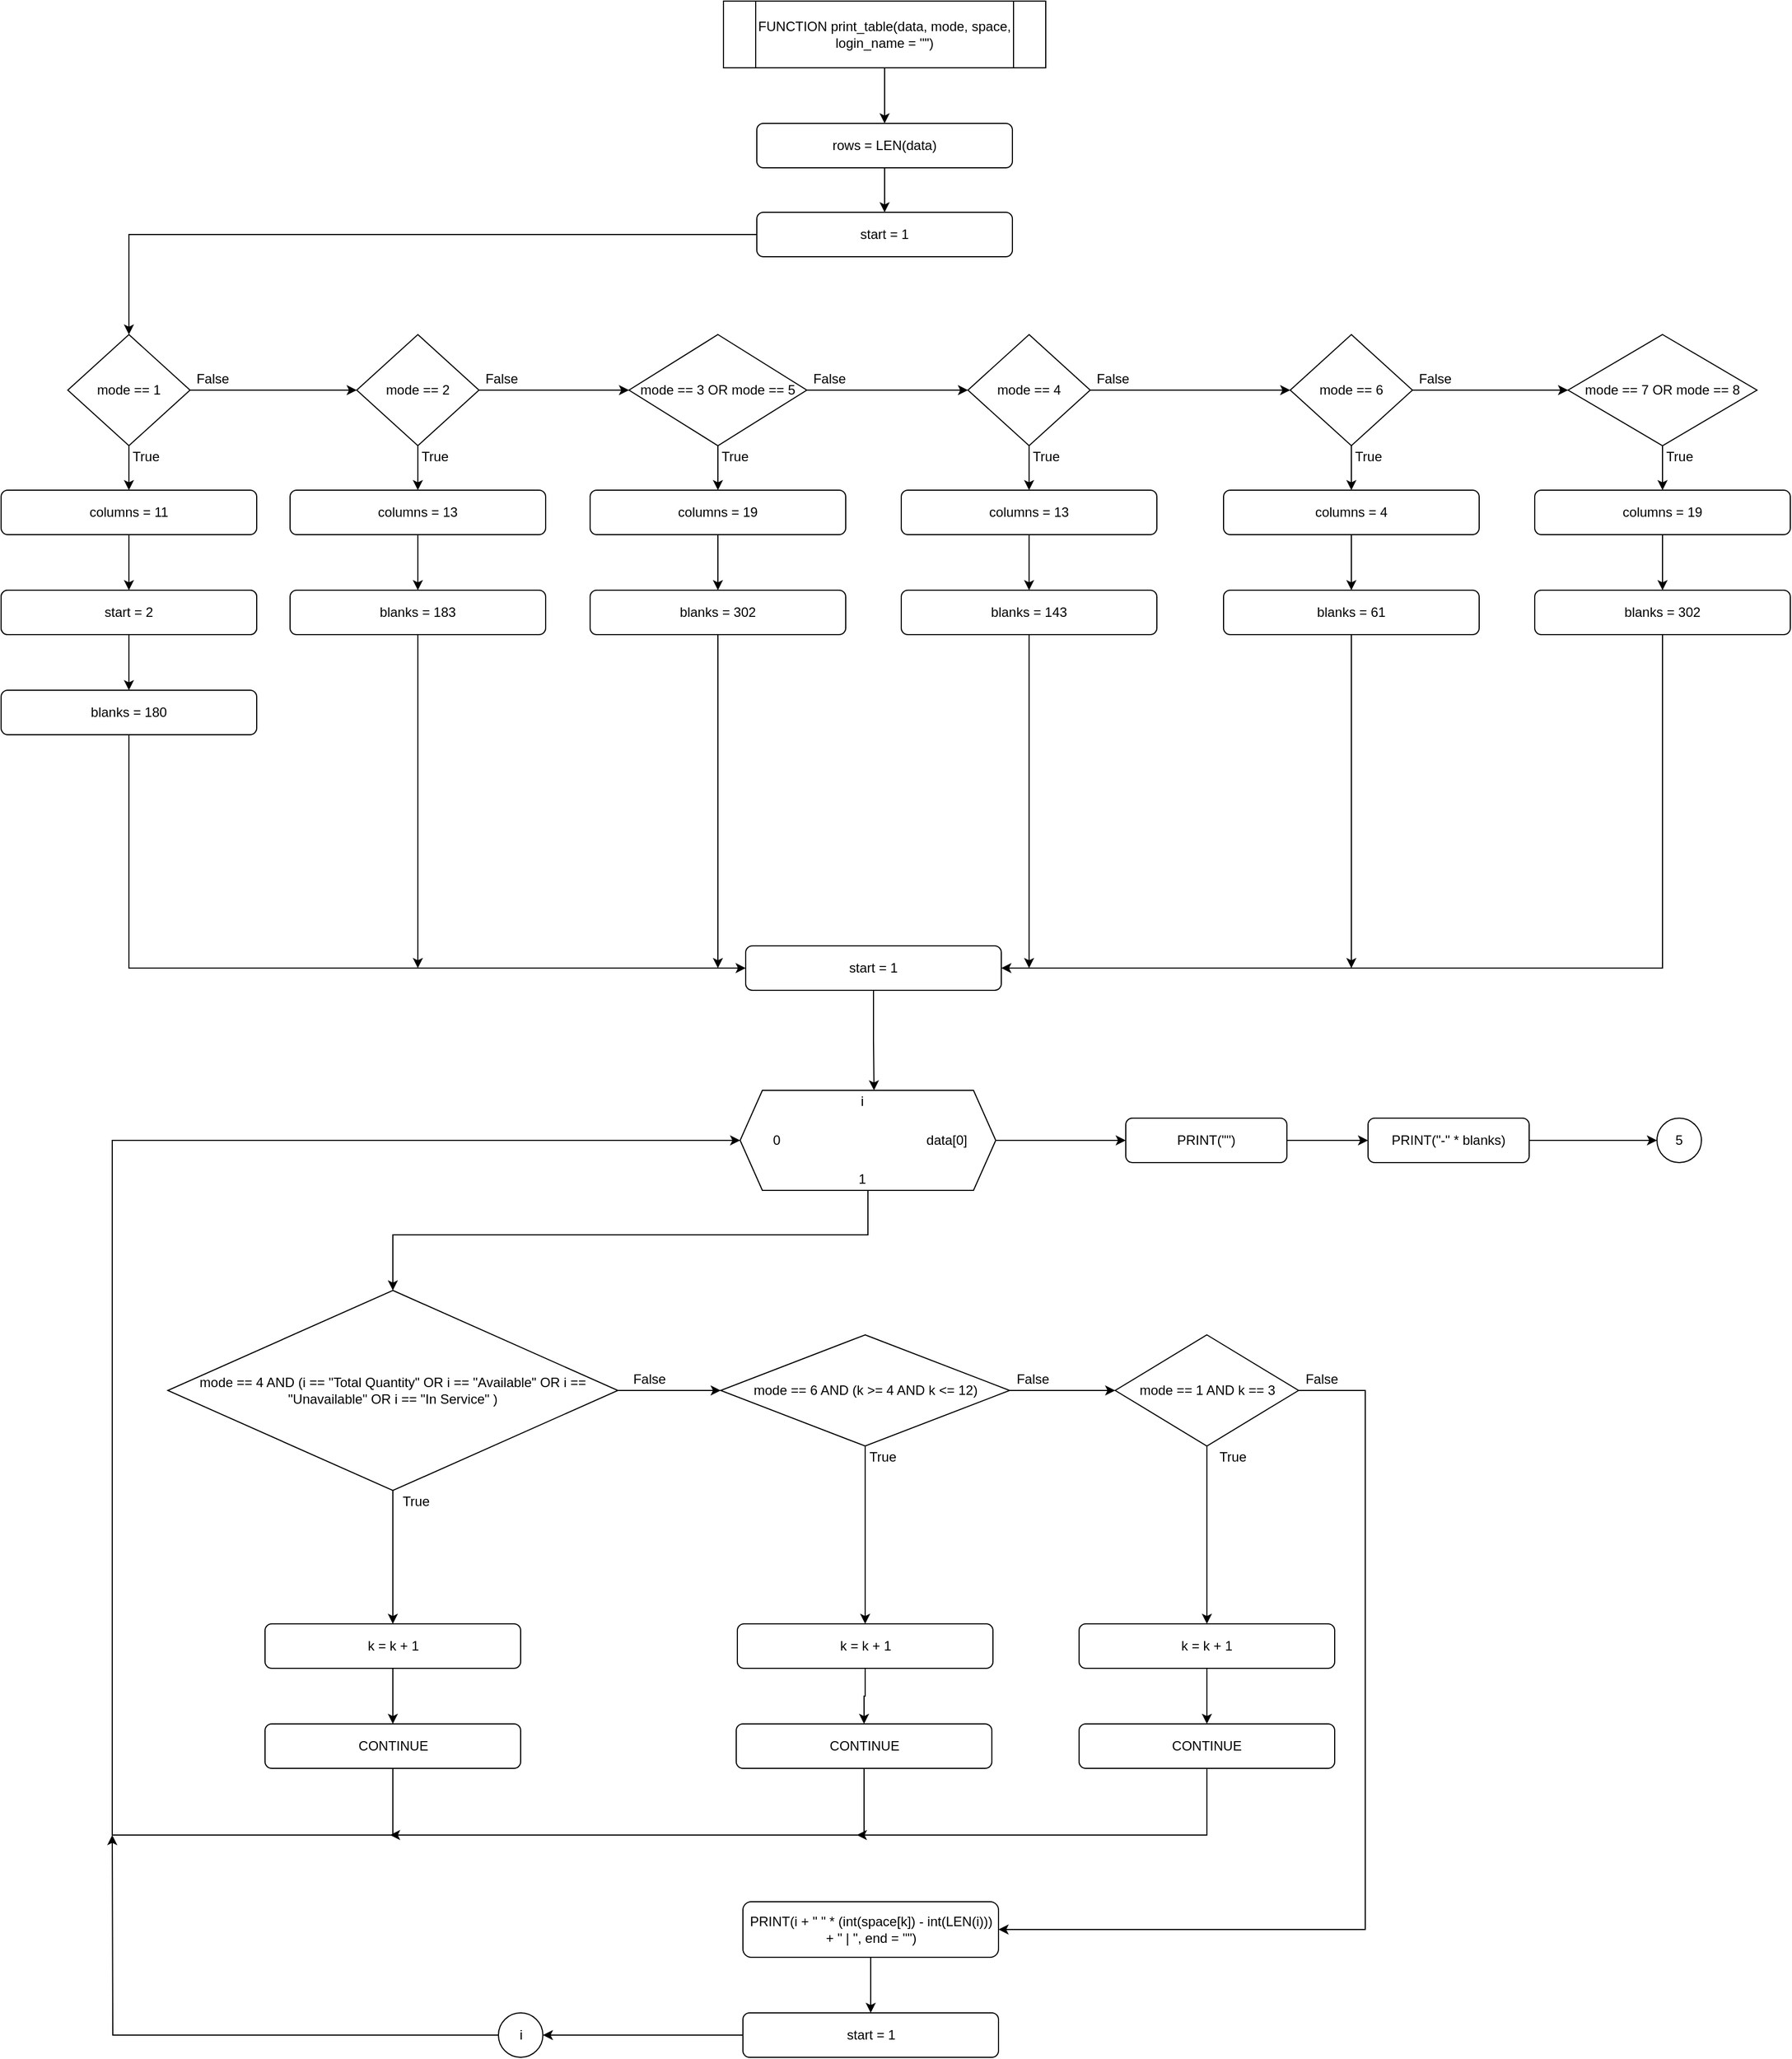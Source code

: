 <mxfile version="14.7.7" type="github" pages="2">
  <diagram id="pfcM3bttXem0MhIztuWE" name="Page-1">
    <mxGraphModel dx="2062" dy="762" grid="1" gridSize="10" guides="1" tooltips="1" connect="1" arrows="1" fold="1" page="1" pageScale="1" pageWidth="3300" pageHeight="4681" math="0" shadow="0">
      <root>
        <mxCell id="0" />
        <mxCell id="1" parent="0" />
        <mxCell id="5b7TOtmZeHApVHeLRPyt-3" value="" style="edgeStyle=orthogonalEdgeStyle;rounded=0;orthogonalLoop=1;jettySize=auto;html=1;" parent="1" source="5b7TOtmZeHApVHeLRPyt-1" target="5b7TOtmZeHApVHeLRPyt-2" edge="1">
          <mxGeometry relative="1" as="geometry" />
        </mxCell>
        <mxCell id="5b7TOtmZeHApVHeLRPyt-1" value="FUNCTION print_table(data, mode, space, login_name = &quot;&quot;)" style="shape=process;whiteSpace=wrap;html=1;backgroundOutline=1;" parent="1" vertex="1">
          <mxGeometry x="780" y="80" width="290" height="60" as="geometry" />
        </mxCell>
        <mxCell id="5b7TOtmZeHApVHeLRPyt-5" value="" style="edgeStyle=orthogonalEdgeStyle;rounded=0;orthogonalLoop=1;jettySize=auto;html=1;" parent="1" source="5b7TOtmZeHApVHeLRPyt-2" target="5b7TOtmZeHApVHeLRPyt-4" edge="1">
          <mxGeometry relative="1" as="geometry" />
        </mxCell>
        <mxCell id="5b7TOtmZeHApVHeLRPyt-2" value="rows = LEN(data)" style="rounded=1;whiteSpace=wrap;html=1;" parent="1" vertex="1">
          <mxGeometry x="810" y="190" width="230" height="40" as="geometry" />
        </mxCell>
        <mxCell id="5b7TOtmZeHApVHeLRPyt-7" style="edgeStyle=orthogonalEdgeStyle;rounded=0;orthogonalLoop=1;jettySize=auto;html=1;entryX=0.5;entryY=0;entryDx=0;entryDy=0;" parent="1" source="5b7TOtmZeHApVHeLRPyt-4" target="5b7TOtmZeHApVHeLRPyt-6" edge="1">
          <mxGeometry relative="1" as="geometry" />
        </mxCell>
        <mxCell id="5b7TOtmZeHApVHeLRPyt-4" value="start = 1" style="rounded=1;whiteSpace=wrap;html=1;" parent="1" vertex="1">
          <mxGeometry x="810" y="270" width="230" height="40" as="geometry" />
        </mxCell>
        <mxCell id="5b7TOtmZeHApVHeLRPyt-9" value="" style="edgeStyle=orthogonalEdgeStyle;rounded=0;orthogonalLoop=1;jettySize=auto;html=1;" parent="1" source="5b7TOtmZeHApVHeLRPyt-6" target="5b7TOtmZeHApVHeLRPyt-8" edge="1">
          <mxGeometry relative="1" as="geometry" />
        </mxCell>
        <mxCell id="5b7TOtmZeHApVHeLRPyt-37" style="edgeStyle=orthogonalEdgeStyle;rounded=0;orthogonalLoop=1;jettySize=auto;html=1;entryX=0;entryY=0.5;entryDx=0;entryDy=0;" parent="1" source="5b7TOtmZeHApVHeLRPyt-6" target="5b7TOtmZeHApVHeLRPyt-13" edge="1">
          <mxGeometry relative="1" as="geometry" />
        </mxCell>
        <mxCell id="5b7TOtmZeHApVHeLRPyt-6" value="mode == 1" style="rhombus;whiteSpace=wrap;html=1;" parent="1" vertex="1">
          <mxGeometry x="190" y="380" width="110" height="100" as="geometry" />
        </mxCell>
        <mxCell id="5b7TOtmZeHApVHeLRPyt-11" value="" style="edgeStyle=orthogonalEdgeStyle;rounded=0;orthogonalLoop=1;jettySize=auto;html=1;" parent="1" source="5b7TOtmZeHApVHeLRPyt-8" target="5b7TOtmZeHApVHeLRPyt-10" edge="1">
          <mxGeometry relative="1" as="geometry" />
        </mxCell>
        <mxCell id="5b7TOtmZeHApVHeLRPyt-8" value="columns = 11" style="rounded=1;whiteSpace=wrap;html=1;" parent="1" vertex="1">
          <mxGeometry x="130" y="520" width="230" height="40" as="geometry" />
        </mxCell>
        <mxCell id="5b7TOtmZeHApVHeLRPyt-10" value="PRINT(&quot;Please Select: &quot;)" style="rounded=1;whiteSpace=wrap;html=1;" parent="1" vertex="1">
          <mxGeometry x="130" y="610" width="230" height="40" as="geometry" />
        </mxCell>
        <mxCell id="5b7TOtmZeHApVHeLRPyt-12" value="" style="edgeStyle=orthogonalEdgeStyle;rounded=0;orthogonalLoop=1;jettySize=auto;html=1;" parent="1" source="5b7TOtmZeHApVHeLRPyt-13" target="5b7TOtmZeHApVHeLRPyt-15" edge="1">
          <mxGeometry relative="1" as="geometry" />
        </mxCell>
        <mxCell id="5b7TOtmZeHApVHeLRPyt-38" style="edgeStyle=orthogonalEdgeStyle;rounded=0;orthogonalLoop=1;jettySize=auto;html=1;" parent="1" source="5b7TOtmZeHApVHeLRPyt-13" target="5b7TOtmZeHApVHeLRPyt-18" edge="1">
          <mxGeometry relative="1" as="geometry" />
        </mxCell>
        <mxCell id="5b7TOtmZeHApVHeLRPyt-13" value="mode == 2" style="rhombus;whiteSpace=wrap;html=1;" parent="1" vertex="1">
          <mxGeometry x="450" y="380" width="110" height="100" as="geometry" />
        </mxCell>
        <mxCell id="5b7TOtmZeHApVHeLRPyt-14" value="" style="edgeStyle=orthogonalEdgeStyle;rounded=0;orthogonalLoop=1;jettySize=auto;html=1;" parent="1" source="5b7TOtmZeHApVHeLRPyt-15" target="5b7TOtmZeHApVHeLRPyt-16" edge="1">
          <mxGeometry relative="1" as="geometry" />
        </mxCell>
        <mxCell id="5b7TOtmZeHApVHeLRPyt-15" value="columns = 13" style="rounded=1;whiteSpace=wrap;html=1;" parent="1" vertex="1">
          <mxGeometry x="390" y="520" width="230" height="40" as="geometry" />
        </mxCell>
        <mxCell id="5b7TOtmZeHApVHeLRPyt-62" style="edgeStyle=orthogonalEdgeStyle;rounded=0;orthogonalLoop=1;jettySize=auto;html=1;" parent="1" source="5b7TOtmZeHApVHeLRPyt-16" edge="1">
          <mxGeometry relative="1" as="geometry">
            <mxPoint x="505" y="950" as="targetPoint" />
          </mxGeometry>
        </mxCell>
        <mxCell id="5b7TOtmZeHApVHeLRPyt-16" value="blanks = 183" style="rounded=1;whiteSpace=wrap;html=1;" parent="1" vertex="1">
          <mxGeometry x="390" y="610" width="230" height="40" as="geometry" />
        </mxCell>
        <mxCell id="5b7TOtmZeHApVHeLRPyt-17" value="" style="edgeStyle=orthogonalEdgeStyle;rounded=0;orthogonalLoop=1;jettySize=auto;html=1;" parent="1" source="5b7TOtmZeHApVHeLRPyt-18" target="5b7TOtmZeHApVHeLRPyt-20" edge="1">
          <mxGeometry relative="1" as="geometry" />
        </mxCell>
        <mxCell id="5b7TOtmZeHApVHeLRPyt-39" style="edgeStyle=orthogonalEdgeStyle;rounded=0;orthogonalLoop=1;jettySize=auto;html=1;entryX=0;entryY=0.5;entryDx=0;entryDy=0;" parent="1" source="5b7TOtmZeHApVHeLRPyt-18" target="5b7TOtmZeHApVHeLRPyt-23" edge="1">
          <mxGeometry relative="1" as="geometry" />
        </mxCell>
        <mxCell id="5b7TOtmZeHApVHeLRPyt-18" value="mode == 3 OR mode == 5" style="rhombus;whiteSpace=wrap;html=1;" parent="1" vertex="1">
          <mxGeometry x="695" y="380" width="160" height="100" as="geometry" />
        </mxCell>
        <mxCell id="5b7TOtmZeHApVHeLRPyt-19" value="" style="edgeStyle=orthogonalEdgeStyle;rounded=0;orthogonalLoop=1;jettySize=auto;html=1;" parent="1" source="5b7TOtmZeHApVHeLRPyt-20" target="5b7TOtmZeHApVHeLRPyt-21" edge="1">
          <mxGeometry relative="1" as="geometry" />
        </mxCell>
        <mxCell id="5b7TOtmZeHApVHeLRPyt-20" value="columns = 19" style="rounded=1;whiteSpace=wrap;html=1;" parent="1" vertex="1">
          <mxGeometry x="660" y="520" width="230" height="40" as="geometry" />
        </mxCell>
        <mxCell id="5b7TOtmZeHApVHeLRPyt-63" style="edgeStyle=orthogonalEdgeStyle;rounded=0;orthogonalLoop=1;jettySize=auto;html=1;" parent="1" source="5b7TOtmZeHApVHeLRPyt-21" edge="1">
          <mxGeometry relative="1" as="geometry">
            <mxPoint x="775" y="950" as="targetPoint" />
          </mxGeometry>
        </mxCell>
        <mxCell id="5b7TOtmZeHApVHeLRPyt-21" value="blanks = 302" style="rounded=1;whiteSpace=wrap;html=1;" parent="1" vertex="1">
          <mxGeometry x="660" y="610" width="230" height="40" as="geometry" />
        </mxCell>
        <mxCell id="5b7TOtmZeHApVHeLRPyt-22" value="" style="edgeStyle=orthogonalEdgeStyle;rounded=0;orthogonalLoop=1;jettySize=auto;html=1;" parent="1" source="5b7TOtmZeHApVHeLRPyt-23" target="5b7TOtmZeHApVHeLRPyt-25" edge="1">
          <mxGeometry relative="1" as="geometry" />
        </mxCell>
        <mxCell id="5b7TOtmZeHApVHeLRPyt-40" style="edgeStyle=orthogonalEdgeStyle;rounded=0;orthogonalLoop=1;jettySize=auto;html=1;" parent="1" source="5b7TOtmZeHApVHeLRPyt-23" target="5b7TOtmZeHApVHeLRPyt-28" edge="1">
          <mxGeometry relative="1" as="geometry" />
        </mxCell>
        <mxCell id="5b7TOtmZeHApVHeLRPyt-23" value="mode == 4" style="rhombus;whiteSpace=wrap;html=1;" parent="1" vertex="1">
          <mxGeometry x="1000" y="380" width="110" height="100" as="geometry" />
        </mxCell>
        <mxCell id="5b7TOtmZeHApVHeLRPyt-24" value="" style="edgeStyle=orthogonalEdgeStyle;rounded=0;orthogonalLoop=1;jettySize=auto;html=1;" parent="1" source="5b7TOtmZeHApVHeLRPyt-25" target="5b7TOtmZeHApVHeLRPyt-26" edge="1">
          <mxGeometry relative="1" as="geometry" />
        </mxCell>
        <mxCell id="5b7TOtmZeHApVHeLRPyt-25" value="columns = 13" style="rounded=1;whiteSpace=wrap;html=1;" parent="1" vertex="1">
          <mxGeometry x="940" y="520" width="230" height="40" as="geometry" />
        </mxCell>
        <mxCell id="5b7TOtmZeHApVHeLRPyt-66" style="edgeStyle=orthogonalEdgeStyle;rounded=0;orthogonalLoop=1;jettySize=auto;html=1;" parent="1" source="5b7TOtmZeHApVHeLRPyt-26" edge="1">
          <mxGeometry relative="1" as="geometry">
            <mxPoint x="1055" y="950" as="targetPoint" />
          </mxGeometry>
        </mxCell>
        <mxCell id="5b7TOtmZeHApVHeLRPyt-26" value="blanks = 143" style="rounded=1;whiteSpace=wrap;html=1;" parent="1" vertex="1">
          <mxGeometry x="940" y="610" width="230" height="40" as="geometry" />
        </mxCell>
        <mxCell id="5b7TOtmZeHApVHeLRPyt-27" value="" style="edgeStyle=orthogonalEdgeStyle;rounded=0;orthogonalLoop=1;jettySize=auto;html=1;" parent="1" source="5b7TOtmZeHApVHeLRPyt-28" target="5b7TOtmZeHApVHeLRPyt-30" edge="1">
          <mxGeometry relative="1" as="geometry" />
        </mxCell>
        <mxCell id="5b7TOtmZeHApVHeLRPyt-42" style="edgeStyle=orthogonalEdgeStyle;rounded=0;orthogonalLoop=1;jettySize=auto;html=1;entryX=0;entryY=0.5;entryDx=0;entryDy=0;" parent="1" source="5b7TOtmZeHApVHeLRPyt-28" target="5b7TOtmZeHApVHeLRPyt-33" edge="1">
          <mxGeometry relative="1" as="geometry" />
        </mxCell>
        <mxCell id="5b7TOtmZeHApVHeLRPyt-28" value="mode == 6" style="rhombus;whiteSpace=wrap;html=1;" parent="1" vertex="1">
          <mxGeometry x="1290" y="380" width="110" height="100" as="geometry" />
        </mxCell>
        <mxCell id="5b7TOtmZeHApVHeLRPyt-29" value="" style="edgeStyle=orthogonalEdgeStyle;rounded=0;orthogonalLoop=1;jettySize=auto;html=1;" parent="1" source="5b7TOtmZeHApVHeLRPyt-30" target="5b7TOtmZeHApVHeLRPyt-31" edge="1">
          <mxGeometry relative="1" as="geometry" />
        </mxCell>
        <mxCell id="5b7TOtmZeHApVHeLRPyt-30" value="columns = 4" style="rounded=1;whiteSpace=wrap;html=1;" parent="1" vertex="1">
          <mxGeometry x="1230" y="520" width="230" height="40" as="geometry" />
        </mxCell>
        <mxCell id="5b7TOtmZeHApVHeLRPyt-65" style="edgeStyle=orthogonalEdgeStyle;rounded=0;orthogonalLoop=1;jettySize=auto;html=1;" parent="1" source="5b7TOtmZeHApVHeLRPyt-31" edge="1">
          <mxGeometry relative="1" as="geometry">
            <mxPoint x="1345" y="950" as="targetPoint" />
          </mxGeometry>
        </mxCell>
        <mxCell id="5b7TOtmZeHApVHeLRPyt-31" value="blanks = 61" style="rounded=1;whiteSpace=wrap;html=1;" parent="1" vertex="1">
          <mxGeometry x="1230" y="610" width="230" height="40" as="geometry" />
        </mxCell>
        <mxCell id="5b7TOtmZeHApVHeLRPyt-32" value="" style="edgeStyle=orthogonalEdgeStyle;rounded=0;orthogonalLoop=1;jettySize=auto;html=1;" parent="1" source="5b7TOtmZeHApVHeLRPyt-33" target="5b7TOtmZeHApVHeLRPyt-35" edge="1">
          <mxGeometry relative="1" as="geometry" />
        </mxCell>
        <mxCell id="5b7TOtmZeHApVHeLRPyt-33" value="mode == 7 OR mode == 8" style="rhombus;whiteSpace=wrap;html=1;" parent="1" vertex="1">
          <mxGeometry x="1540" y="380" width="170" height="100" as="geometry" />
        </mxCell>
        <mxCell id="5b7TOtmZeHApVHeLRPyt-34" value="" style="edgeStyle=orthogonalEdgeStyle;rounded=0;orthogonalLoop=1;jettySize=auto;html=1;" parent="1" source="5b7TOtmZeHApVHeLRPyt-35" target="5b7TOtmZeHApVHeLRPyt-36" edge="1">
          <mxGeometry relative="1" as="geometry" />
        </mxCell>
        <mxCell id="5b7TOtmZeHApVHeLRPyt-35" value="columns = 19" style="rounded=1;whiteSpace=wrap;html=1;" parent="1" vertex="1">
          <mxGeometry x="1510" y="520" width="230" height="40" as="geometry" />
        </mxCell>
        <mxCell id="5b7TOtmZeHApVHeLRPyt-64" style="edgeStyle=orthogonalEdgeStyle;rounded=0;orthogonalLoop=1;jettySize=auto;html=1;entryX=1;entryY=0.5;entryDx=0;entryDy=0;" parent="1" source="5b7TOtmZeHApVHeLRPyt-36" target="5b7TOtmZeHApVHeLRPyt-59" edge="1">
          <mxGeometry relative="1" as="geometry">
            <Array as="points">
              <mxPoint x="1625" y="950" />
            </Array>
          </mxGeometry>
        </mxCell>
        <mxCell id="5b7TOtmZeHApVHeLRPyt-36" value="blanks = 302" style="rounded=1;whiteSpace=wrap;html=1;" parent="1" vertex="1">
          <mxGeometry x="1510" y="610" width="230" height="40" as="geometry" />
        </mxCell>
        <mxCell id="5b7TOtmZeHApVHeLRPyt-45" value="" style="edgeStyle=orthogonalEdgeStyle;rounded=0;orthogonalLoop=1;jettySize=auto;html=1;" parent="1" source="5b7TOtmZeHApVHeLRPyt-43" target="5b7TOtmZeHApVHeLRPyt-44" edge="1">
          <mxGeometry relative="1" as="geometry" />
        </mxCell>
        <mxCell id="5b7TOtmZeHApVHeLRPyt-43" value="start = 2" style="rounded=1;whiteSpace=wrap;html=1;" parent="1" vertex="1">
          <mxGeometry x="130" y="610" width="230" height="40" as="geometry" />
        </mxCell>
        <mxCell id="5b7TOtmZeHApVHeLRPyt-61" style="edgeStyle=orthogonalEdgeStyle;rounded=0;orthogonalLoop=1;jettySize=auto;html=1;entryX=0;entryY=0.5;entryDx=0;entryDy=0;" parent="1" source="5b7TOtmZeHApVHeLRPyt-44" target="5b7TOtmZeHApVHeLRPyt-59" edge="1">
          <mxGeometry relative="1" as="geometry">
            <Array as="points">
              <mxPoint x="245" y="950" />
            </Array>
          </mxGeometry>
        </mxCell>
        <mxCell id="5b7TOtmZeHApVHeLRPyt-44" value="blanks = 180" style="rounded=1;whiteSpace=wrap;html=1;" parent="1" vertex="1">
          <mxGeometry x="130" y="700" width="230" height="40" as="geometry" />
        </mxCell>
        <mxCell id="5b7TOtmZeHApVHeLRPyt-47" value="True" style="text;html=1;align=center;verticalAlign=middle;resizable=0;points=[];autosize=1;strokeColor=none;" parent="1" vertex="1">
          <mxGeometry x="240" y="480" width="40" height="20" as="geometry" />
        </mxCell>
        <mxCell id="5b7TOtmZeHApVHeLRPyt-48" value="True" style="text;html=1;align=center;verticalAlign=middle;resizable=0;points=[];autosize=1;strokeColor=none;" parent="1" vertex="1">
          <mxGeometry x="500" y="480" width="40" height="20" as="geometry" />
        </mxCell>
        <mxCell id="5b7TOtmZeHApVHeLRPyt-49" value="True" style="text;html=1;align=center;verticalAlign=middle;resizable=0;points=[];autosize=1;strokeColor=none;" parent="1" vertex="1">
          <mxGeometry x="770" y="480" width="40" height="20" as="geometry" />
        </mxCell>
        <mxCell id="5b7TOtmZeHApVHeLRPyt-50" value="True" style="text;html=1;align=center;verticalAlign=middle;resizable=0;points=[];autosize=1;strokeColor=none;" parent="1" vertex="1">
          <mxGeometry x="1050" y="480" width="40" height="20" as="geometry" />
        </mxCell>
        <mxCell id="5b7TOtmZeHApVHeLRPyt-51" value="True" style="text;html=1;align=center;verticalAlign=middle;resizable=0;points=[];autosize=1;strokeColor=none;" parent="1" vertex="1">
          <mxGeometry x="1620" y="480" width="40" height="20" as="geometry" />
        </mxCell>
        <mxCell id="5b7TOtmZeHApVHeLRPyt-52" value="True" style="text;html=1;align=center;verticalAlign=middle;resizable=0;points=[];autosize=1;strokeColor=none;" parent="1" vertex="1">
          <mxGeometry x="1340" y="480" width="40" height="20" as="geometry" />
        </mxCell>
        <mxCell id="5b7TOtmZeHApVHeLRPyt-53" value="False" style="text;html=1;align=center;verticalAlign=middle;resizable=0;points=[];autosize=1;strokeColor=none;" parent="1" vertex="1">
          <mxGeometry x="300" y="410" width="40" height="20" as="geometry" />
        </mxCell>
        <mxCell id="5b7TOtmZeHApVHeLRPyt-54" value="False" style="text;html=1;align=center;verticalAlign=middle;resizable=0;points=[];autosize=1;strokeColor=none;" parent="1" vertex="1">
          <mxGeometry x="560" y="410" width="40" height="20" as="geometry" />
        </mxCell>
        <mxCell id="5b7TOtmZeHApVHeLRPyt-55" value="False" style="text;html=1;align=center;verticalAlign=middle;resizable=0;points=[];autosize=1;strokeColor=none;" parent="1" vertex="1">
          <mxGeometry x="855" y="410" width="40" height="20" as="geometry" />
        </mxCell>
        <mxCell id="5b7TOtmZeHApVHeLRPyt-56" value="False" style="text;html=1;align=center;verticalAlign=middle;resizable=0;points=[];autosize=1;strokeColor=none;" parent="1" vertex="1">
          <mxGeometry x="1110" y="410" width="40" height="20" as="geometry" />
        </mxCell>
        <mxCell id="5b7TOtmZeHApVHeLRPyt-57" value="False" style="text;html=1;align=center;verticalAlign=middle;resizable=0;points=[];autosize=1;strokeColor=none;" parent="1" vertex="1">
          <mxGeometry x="1400" y="410" width="40" height="20" as="geometry" />
        </mxCell>
        <mxCell id="5b7TOtmZeHApVHeLRPyt-74" style="edgeStyle=orthogonalEdgeStyle;rounded=0;orthogonalLoop=1;jettySize=auto;html=1;entryX=0.75;entryY=0;entryDx=0;entryDy=0;" parent="1" source="5b7TOtmZeHApVHeLRPyt-59" target="5b7TOtmZeHApVHeLRPyt-70" edge="1">
          <mxGeometry relative="1" as="geometry" />
        </mxCell>
        <mxCell id="5b7TOtmZeHApVHeLRPyt-59" value="start = 1" style="rounded=1;whiteSpace=wrap;html=1;" parent="1" vertex="1">
          <mxGeometry x="800" y="930" width="230" height="40" as="geometry" />
        </mxCell>
        <mxCell id="5b7TOtmZeHApVHeLRPyt-68" value="" style="group" parent="1" vertex="1" connectable="0">
          <mxGeometry x="795" y="1060" width="230" height="90" as="geometry" />
        </mxCell>
        <mxCell id="5b7TOtmZeHApVHeLRPyt-69" value="" style="shape=hexagon;perimeter=hexagonPerimeter2;whiteSpace=wrap;html=1;fixedSize=1;" parent="5b7TOtmZeHApVHeLRPyt-68" vertex="1">
          <mxGeometry width="230.0" height="90" as="geometry" />
        </mxCell>
        <mxCell id="5b7TOtmZeHApVHeLRPyt-70" value="i" style="text;html=1;strokeColor=none;fillColor=none;align=center;verticalAlign=middle;whiteSpace=wrap;rounded=0;" parent="5b7TOtmZeHApVHeLRPyt-68" vertex="1">
          <mxGeometry x="87.619" width="43.81" height="20" as="geometry" />
        </mxCell>
        <mxCell id="5b7TOtmZeHApVHeLRPyt-71" value="0" style="text;html=1;strokeColor=none;fillColor=none;align=center;verticalAlign=middle;whiteSpace=wrap;rounded=0;" parent="5b7TOtmZeHApVHeLRPyt-68" vertex="1">
          <mxGeometry x="10.952" y="35" width="43.81" height="20" as="geometry" />
        </mxCell>
        <mxCell id="5b7TOtmZeHApVHeLRPyt-72" value="1" style="text;html=1;strokeColor=none;fillColor=none;align=center;verticalAlign=middle;whiteSpace=wrap;rounded=0;" parent="5b7TOtmZeHApVHeLRPyt-68" vertex="1">
          <mxGeometry x="87.619" y="70" width="43.81" height="20" as="geometry" />
        </mxCell>
        <mxCell id="5b7TOtmZeHApVHeLRPyt-73" value="data[0]" style="text;html=1;strokeColor=none;fillColor=none;align=center;verticalAlign=middle;whiteSpace=wrap;rounded=0;" parent="5b7TOtmZeHApVHeLRPyt-68" vertex="1">
          <mxGeometry x="164.286" y="35" width="43.81" height="20" as="geometry" />
        </mxCell>
        <mxCell id="5b7TOtmZeHApVHeLRPyt-75" value="" style="edgeStyle=orthogonalEdgeStyle;rounded=0;orthogonalLoop=1;jettySize=auto;html=1;" parent="1" source="5b7TOtmZeHApVHeLRPyt-77" target="5b7TOtmZeHApVHeLRPyt-79" edge="1">
          <mxGeometry relative="1" as="geometry" />
        </mxCell>
        <mxCell id="5b7TOtmZeHApVHeLRPyt-76" style="edgeStyle=orthogonalEdgeStyle;rounded=0;orthogonalLoop=1;jettySize=auto;html=1;" parent="1" source="5b7TOtmZeHApVHeLRPyt-77" target="5b7TOtmZeHApVHeLRPyt-83" edge="1">
          <mxGeometry relative="1" as="geometry" />
        </mxCell>
        <mxCell id="5b7TOtmZeHApVHeLRPyt-77" value="mode == 4 AND (i == &quot;Total Quantity&quot; OR i == &quot;Available&quot; OR i == &quot;Unavailable&quot; OR i == &quot;In Service&quot; )" style="rhombus;whiteSpace=wrap;html=1;" parent="1" vertex="1">
          <mxGeometry x="280" y="1240" width="405" height="180" as="geometry" />
        </mxCell>
        <mxCell id="5b7TOtmZeHApVHeLRPyt-78" value="" style="edgeStyle=orthogonalEdgeStyle;rounded=0;orthogonalLoop=1;jettySize=auto;html=1;" parent="1" source="5b7TOtmZeHApVHeLRPyt-79" target="5b7TOtmZeHApVHeLRPyt-80" edge="1">
          <mxGeometry relative="1" as="geometry" />
        </mxCell>
        <mxCell id="5b7TOtmZeHApVHeLRPyt-79" value="k = k + 1" style="rounded=1;whiteSpace=wrap;html=1;" parent="1" vertex="1">
          <mxGeometry x="367.5" y="1540" width="230" height="40" as="geometry" />
        </mxCell>
        <mxCell id="5b7TOtmZeHApVHeLRPyt-109" style="edgeStyle=orthogonalEdgeStyle;rounded=0;orthogonalLoop=1;jettySize=auto;html=1;entryX=0;entryY=0.5;entryDx=0;entryDy=0;" parent="1" source="5b7TOtmZeHApVHeLRPyt-80" target="5b7TOtmZeHApVHeLRPyt-69" edge="1">
          <mxGeometry relative="1" as="geometry">
            <Array as="points">
              <mxPoint x="482" y="1730" />
              <mxPoint x="230" y="1730" />
              <mxPoint x="230" y="1105" />
            </Array>
          </mxGeometry>
        </mxCell>
        <mxCell id="5b7TOtmZeHApVHeLRPyt-80" value="CONTINUE" style="rounded=1;whiteSpace=wrap;html=1;" parent="1" vertex="1">
          <mxGeometry x="367.5" y="1630" width="230" height="40" as="geometry" />
        </mxCell>
        <mxCell id="5b7TOtmZeHApVHeLRPyt-81" value="" style="edgeStyle=orthogonalEdgeStyle;rounded=0;orthogonalLoop=1;jettySize=auto;html=1;" parent="1" source="5b7TOtmZeHApVHeLRPyt-83" target="5b7TOtmZeHApVHeLRPyt-85" edge="1">
          <mxGeometry relative="1" as="geometry" />
        </mxCell>
        <mxCell id="5b7TOtmZeHApVHeLRPyt-82" style="edgeStyle=orthogonalEdgeStyle;rounded=0;orthogonalLoop=1;jettySize=auto;html=1;entryX=0;entryY=0.5;entryDx=0;entryDy=0;" parent="1" source="5b7TOtmZeHApVHeLRPyt-83" target="5b7TOtmZeHApVHeLRPyt-88" edge="1">
          <mxGeometry relative="1" as="geometry" />
        </mxCell>
        <mxCell id="5b7TOtmZeHApVHeLRPyt-83" value="mode == 6 AND (k &amp;gt;= 4 AND k &amp;lt;= 12)" style="rhombus;whiteSpace=wrap;html=1;" parent="1" vertex="1">
          <mxGeometry x="777.5" y="1280" width="260" height="100" as="geometry" />
        </mxCell>
        <mxCell id="5b7TOtmZeHApVHeLRPyt-84" value="" style="edgeStyle=orthogonalEdgeStyle;rounded=0;orthogonalLoop=1;jettySize=auto;html=1;" parent="1" source="5b7TOtmZeHApVHeLRPyt-85" target="5b7TOtmZeHApVHeLRPyt-86" edge="1">
          <mxGeometry relative="1" as="geometry" />
        </mxCell>
        <mxCell id="5b7TOtmZeHApVHeLRPyt-85" value="k = k + 1" style="rounded=1;whiteSpace=wrap;html=1;" parent="1" vertex="1">
          <mxGeometry x="792.5" y="1540" width="230" height="40" as="geometry" />
        </mxCell>
        <mxCell id="5b7TOtmZeHApVHeLRPyt-110" style="edgeStyle=orthogonalEdgeStyle;rounded=0;orthogonalLoop=1;jettySize=auto;html=1;" parent="1" source="5b7TOtmZeHApVHeLRPyt-86" edge="1">
          <mxGeometry relative="1" as="geometry">
            <mxPoint x="480" y="1730" as="targetPoint" />
            <Array as="points">
              <mxPoint x="906" y="1730" />
            </Array>
          </mxGeometry>
        </mxCell>
        <mxCell id="5b7TOtmZeHApVHeLRPyt-86" value="CONTINUE" style="rounded=1;whiteSpace=wrap;html=1;" parent="1" vertex="1">
          <mxGeometry x="791.5" y="1630" width="230" height="40" as="geometry" />
        </mxCell>
        <mxCell id="5b7TOtmZeHApVHeLRPyt-87" value="" style="edgeStyle=orthogonalEdgeStyle;rounded=0;orthogonalLoop=1;jettySize=auto;html=1;" parent="1" source="5b7TOtmZeHApVHeLRPyt-88" target="5b7TOtmZeHApVHeLRPyt-90" edge="1">
          <mxGeometry relative="1" as="geometry" />
        </mxCell>
        <mxCell id="5b7TOtmZeHApVHeLRPyt-88" value="mode == 1 AND k == 3" style="rhombus;whiteSpace=wrap;html=1;" parent="1" vertex="1">
          <mxGeometry x="1132.5" y="1280" width="165" height="100" as="geometry" />
        </mxCell>
        <mxCell id="5b7TOtmZeHApVHeLRPyt-89" value="" style="edgeStyle=orthogonalEdgeStyle;rounded=0;orthogonalLoop=1;jettySize=auto;html=1;" parent="1" source="5b7TOtmZeHApVHeLRPyt-90" target="5b7TOtmZeHApVHeLRPyt-91" edge="1">
          <mxGeometry relative="1" as="geometry" />
        </mxCell>
        <mxCell id="5b7TOtmZeHApVHeLRPyt-90" value="k = k + 1" style="rounded=1;whiteSpace=wrap;html=1;" parent="1" vertex="1">
          <mxGeometry x="1100" y="1540" width="230" height="40" as="geometry" />
        </mxCell>
        <mxCell id="5b7TOtmZeHApVHeLRPyt-111" style="edgeStyle=orthogonalEdgeStyle;rounded=0;orthogonalLoop=1;jettySize=auto;html=1;" parent="1" source="5b7TOtmZeHApVHeLRPyt-91" edge="1">
          <mxGeometry relative="1" as="geometry">
            <mxPoint x="900" y="1730" as="targetPoint" />
            <Array as="points">
              <mxPoint x="1215" y="1730" />
              <mxPoint x="910" y="1730" />
            </Array>
          </mxGeometry>
        </mxCell>
        <mxCell id="5b7TOtmZeHApVHeLRPyt-91" value="CONTINUE" style="rounded=1;whiteSpace=wrap;html=1;" parent="1" vertex="1">
          <mxGeometry x="1100" y="1630" width="230" height="40" as="geometry" />
        </mxCell>
        <mxCell id="5b7TOtmZeHApVHeLRPyt-92" value="True" style="text;html=1;align=center;verticalAlign=middle;resizable=0;points=[];autosize=1;strokeColor=none;" parent="1" vertex="1">
          <mxGeometry x="482.5" y="1420" width="40" height="20" as="geometry" />
        </mxCell>
        <mxCell id="5b7TOtmZeHApVHeLRPyt-93" value="True" style="text;html=1;align=center;verticalAlign=middle;resizable=0;points=[];autosize=1;strokeColor=none;" parent="1" vertex="1">
          <mxGeometry x="902.5" y="1380" width="40" height="20" as="geometry" />
        </mxCell>
        <mxCell id="5b7TOtmZeHApVHeLRPyt-94" value="True" style="text;html=1;align=center;verticalAlign=middle;resizable=0;points=[];autosize=1;strokeColor=none;" parent="1" vertex="1">
          <mxGeometry x="1217.5" y="1380" width="40" height="20" as="geometry" />
        </mxCell>
        <mxCell id="5b7TOtmZeHApVHeLRPyt-95" value="False" style="text;html=1;align=center;verticalAlign=middle;resizable=0;points=[];autosize=1;strokeColor=none;" parent="1" vertex="1">
          <mxGeometry x="692.5" y="1310" width="40" height="20" as="geometry" />
        </mxCell>
        <mxCell id="5b7TOtmZeHApVHeLRPyt-96" value="False" style="text;html=1;align=center;verticalAlign=middle;resizable=0;points=[];autosize=1;strokeColor=none;" parent="1" vertex="1">
          <mxGeometry x="1037.5" y="1310" width="40" height="20" as="geometry" />
        </mxCell>
        <mxCell id="5b7TOtmZeHApVHeLRPyt-103" style="edgeStyle=orthogonalEdgeStyle;rounded=0;orthogonalLoop=1;jettySize=auto;html=1;entryX=0.5;entryY=0;entryDx=0;entryDy=0;" parent="1" source="5b7TOtmZeHApVHeLRPyt-100" target="5b7TOtmZeHApVHeLRPyt-101" edge="1">
          <mxGeometry relative="1" as="geometry" />
        </mxCell>
        <mxCell id="5b7TOtmZeHApVHeLRPyt-100" value="PRINT(i + &quot; &quot; * (int(space[k]) - int(LEN(i))) + &quot; | &quot;, end = &quot;&quot;)" style="rounded=1;whiteSpace=wrap;html=1;" parent="1" vertex="1">
          <mxGeometry x="797.5" y="1790" width="230" height="50" as="geometry" />
        </mxCell>
        <mxCell id="5b7TOtmZeHApVHeLRPyt-105" style="edgeStyle=orthogonalEdgeStyle;rounded=0;orthogonalLoop=1;jettySize=auto;html=1;entryX=1;entryY=0.5;entryDx=0;entryDy=0;" parent="1" source="5b7TOtmZeHApVHeLRPyt-101" target="5b7TOtmZeHApVHeLRPyt-104" edge="1">
          <mxGeometry relative="1" as="geometry" />
        </mxCell>
        <mxCell id="5b7TOtmZeHApVHeLRPyt-101" value="start = 1" style="rounded=1;whiteSpace=wrap;html=1;" parent="1" vertex="1">
          <mxGeometry x="797.5" y="1890" width="230" height="40" as="geometry" />
        </mxCell>
        <mxCell id="5b7TOtmZeHApVHeLRPyt-102" style="edgeStyle=orthogonalEdgeStyle;rounded=0;orthogonalLoop=1;jettySize=auto;html=1;entryX=1;entryY=0.5;entryDx=0;entryDy=0;exitX=1;exitY=0.5;exitDx=0;exitDy=0;" parent="1" source="5b7TOtmZeHApVHeLRPyt-88" target="5b7TOtmZeHApVHeLRPyt-100" edge="1">
          <mxGeometry relative="1" as="geometry">
            <mxPoint x="1047.5" y="1815" as="targetPoint" />
            <Array as="points">
              <mxPoint x="1357.5" y="1330" />
              <mxPoint x="1357.5" y="1815" />
            </Array>
          </mxGeometry>
        </mxCell>
        <mxCell id="5b7TOtmZeHApVHeLRPyt-112" style="edgeStyle=orthogonalEdgeStyle;rounded=0;orthogonalLoop=1;jettySize=auto;html=1;" parent="1" source="5b7TOtmZeHApVHeLRPyt-104" edge="1">
          <mxGeometry relative="1" as="geometry">
            <mxPoint x="230.0" y="1730" as="targetPoint" />
          </mxGeometry>
        </mxCell>
        <mxCell id="5b7TOtmZeHApVHeLRPyt-104" value="i" style="ellipse;whiteSpace=wrap;html=1;aspect=fixed;" parent="1" vertex="1">
          <mxGeometry x="577.5" y="1890" width="40" height="40" as="geometry" />
        </mxCell>
        <mxCell id="5b7TOtmZeHApVHeLRPyt-108" style="edgeStyle=orthogonalEdgeStyle;rounded=0;orthogonalLoop=1;jettySize=auto;html=1;entryX=0.5;entryY=0;entryDx=0;entryDy=0;" parent="1" source="5b7TOtmZeHApVHeLRPyt-69" target="5b7TOtmZeHApVHeLRPyt-77" edge="1">
          <mxGeometry relative="1" as="geometry">
            <Array as="points">
              <mxPoint x="910" y="1190" />
              <mxPoint x="482" y="1190" />
            </Array>
          </mxGeometry>
        </mxCell>
        <mxCell id="5b7TOtmZeHApVHeLRPyt-116" value="" style="edgeStyle=orthogonalEdgeStyle;rounded=0;orthogonalLoop=1;jettySize=auto;html=1;" parent="1" source="5b7TOtmZeHApVHeLRPyt-113" target="5b7TOtmZeHApVHeLRPyt-115" edge="1">
          <mxGeometry relative="1" as="geometry" />
        </mxCell>
        <mxCell id="5b7TOtmZeHApVHeLRPyt-113" value="PRINT(&quot;&quot;)" style="rounded=1;whiteSpace=wrap;html=1;" parent="1" vertex="1">
          <mxGeometry x="1142" y="1085" width="145" height="40" as="geometry" />
        </mxCell>
        <mxCell id="5b7TOtmZeHApVHeLRPyt-114" style="edgeStyle=orthogonalEdgeStyle;rounded=0;orthogonalLoop=1;jettySize=auto;html=1;entryX=0;entryY=0.5;entryDx=0;entryDy=0;" parent="1" source="5b7TOtmZeHApVHeLRPyt-69" target="5b7TOtmZeHApVHeLRPyt-113" edge="1">
          <mxGeometry relative="1" as="geometry" />
        </mxCell>
        <mxCell id="5b7TOtmZeHApVHeLRPyt-118" style="edgeStyle=orthogonalEdgeStyle;rounded=0;orthogonalLoop=1;jettySize=auto;html=1;entryX=0;entryY=0.5;entryDx=0;entryDy=0;" parent="1" source="5b7TOtmZeHApVHeLRPyt-115" target="5b7TOtmZeHApVHeLRPyt-117" edge="1">
          <mxGeometry relative="1" as="geometry" />
        </mxCell>
        <mxCell id="5b7TOtmZeHApVHeLRPyt-115" value="PRINT(&quot;-&quot; * blanks)" style="rounded=1;whiteSpace=wrap;html=1;" parent="1" vertex="1">
          <mxGeometry x="1360" y="1085" width="145" height="40" as="geometry" />
        </mxCell>
        <mxCell id="5b7TOtmZeHApVHeLRPyt-117" value="5" style="ellipse;whiteSpace=wrap;html=1;aspect=fixed;" parent="1" vertex="1">
          <mxGeometry x="1620" y="1085" width="40" height="40" as="geometry" />
        </mxCell>
        <mxCell id="hYE-ZFpbmtikb8tRNvNw-1" value="False" style="text;html=1;align=center;verticalAlign=middle;resizable=0;points=[];autosize=1;strokeColor=none;" vertex="1" parent="1">
          <mxGeometry x="1298" y="1310" width="40" height="20" as="geometry" />
        </mxCell>
      </root>
    </mxGraphModel>
  </diagram>
  <diagram id="Y2B8yCYavn3xzJErCHpU" name="Page-2">
    <mxGraphModel dx="2062" dy="762" grid="1" gridSize="10" guides="1" tooltips="1" connect="1" arrows="1" fold="1" page="1" pageScale="1" pageWidth="3300" pageHeight="4681" math="0" shadow="0">
      <root>
        <mxCell id="_qXytSeMX8BkhoRD4b5I-0" />
        <mxCell id="_qXytSeMX8BkhoRD4b5I-1" parent="_qXytSeMX8BkhoRD4b5I-0" />
        <mxCell id="nV402GNxVg3FBfneUxB6-25" style="edgeStyle=orthogonalEdgeStyle;rounded=0;orthogonalLoop=1;jettySize=auto;html=1;entryX=0.5;entryY=0;entryDx=0;entryDy=0;" parent="_qXytSeMX8BkhoRD4b5I-1" source="nfkuGvNt5spEd9dnOOaj-0" target="nV402GNxVg3FBfneUxB6-20" edge="1">
          <mxGeometry relative="1" as="geometry" />
        </mxCell>
        <mxCell id="nfkuGvNt5spEd9dnOOaj-0" value="5" style="ellipse;whiteSpace=wrap;html=1;aspect=fixed;" parent="_qXytSeMX8BkhoRD4b5I-1" vertex="1">
          <mxGeometry x="1074.04" y="300" width="40" height="40" as="geometry" />
        </mxCell>
        <mxCell id="nfkuGvNt5spEd9dnOOaj-1" value="" style="group" parent="_qXytSeMX8BkhoRD4b5I-1" vertex="1" connectable="0">
          <mxGeometry x="990" y="570" width="230" height="90" as="geometry" />
        </mxCell>
        <mxCell id="nfkuGvNt5spEd9dnOOaj-2" value="" style="shape=hexagon;perimeter=hexagonPerimeter2;whiteSpace=wrap;html=1;fixedSize=1;" parent="nfkuGvNt5spEd9dnOOaj-1" vertex="1">
          <mxGeometry width="230.0" height="90" as="geometry" />
        </mxCell>
        <mxCell id="nfkuGvNt5spEd9dnOOaj-3" value="k" style="text;html=1;strokeColor=none;fillColor=none;align=center;verticalAlign=middle;whiteSpace=wrap;rounded=0;" parent="nfkuGvNt5spEd9dnOOaj-1" vertex="1">
          <mxGeometry x="87.619" width="43.81" height="20" as="geometry" />
        </mxCell>
        <mxCell id="nfkuGvNt5spEd9dnOOaj-4" value="0" style="text;html=1;strokeColor=none;fillColor=none;align=center;verticalAlign=middle;whiteSpace=wrap;rounded=0;" parent="nfkuGvNt5spEd9dnOOaj-1" vertex="1">
          <mxGeometry x="10.952" y="35" width="43.81" height="20" as="geometry" />
        </mxCell>
        <mxCell id="nfkuGvNt5spEd9dnOOaj-5" value="1" style="text;html=1;strokeColor=none;fillColor=none;align=center;verticalAlign=middle;whiteSpace=wrap;rounded=0;" parent="nfkuGvNt5spEd9dnOOaj-1" vertex="1">
          <mxGeometry x="87.619" y="70" width="43.81" height="20" as="geometry" />
        </mxCell>
        <mxCell id="nfkuGvNt5spEd9dnOOaj-6" value="columns" style="text;html=1;strokeColor=none;fillColor=none;align=center;verticalAlign=middle;whiteSpace=wrap;rounded=0;" parent="nfkuGvNt5spEd9dnOOaj-1" vertex="1">
          <mxGeometry x="164.286" y="35" width="43.81" height="20" as="geometry" />
        </mxCell>
        <mxCell id="OHnWY5ktiJ1QumUMVfZg-14" value="" style="edgeStyle=orthogonalEdgeStyle;rounded=0;orthogonalLoop=1;jettySize=auto;html=1;" parent="_qXytSeMX8BkhoRD4b5I-1" source="OHnWY5ktiJ1QumUMVfZg-16" target="OHnWY5ktiJ1QumUMVfZg-18" edge="1">
          <mxGeometry relative="1" as="geometry" />
        </mxCell>
        <mxCell id="OHnWY5ktiJ1QumUMVfZg-15" style="edgeStyle=orthogonalEdgeStyle;rounded=0;orthogonalLoop=1;jettySize=auto;html=1;entryX=0;entryY=0.5;entryDx=0;entryDy=0;" parent="_qXytSeMX8BkhoRD4b5I-1" source="OHnWY5ktiJ1QumUMVfZg-16" target="OHnWY5ktiJ1QumUMVfZg-21" edge="1">
          <mxGeometry relative="1" as="geometry" />
        </mxCell>
        <mxCell id="OHnWY5ktiJ1QumUMVfZg-16" value="mode == 4 AND (k == 5 OR k == 6 OR k ==7 OR k == 8)" style="rhombus;whiteSpace=wrap;html=1;" parent="_qXytSeMX8BkhoRD4b5I-1" vertex="1">
          <mxGeometry x="310.5" y="740" width="320" height="120" as="geometry" />
        </mxCell>
        <mxCell id="OHnWY5ktiJ1QumUMVfZg-17" value="" style="edgeStyle=orthogonalEdgeStyle;rounded=0;orthogonalLoop=1;jettySize=auto;html=1;" parent="_qXytSeMX8BkhoRD4b5I-1" source="OHnWY5ktiJ1QumUMVfZg-18" target="OHnWY5ktiJ1QumUMVfZg-19" edge="1">
          <mxGeometry relative="1" as="geometry" />
        </mxCell>
        <mxCell id="OHnWY5ktiJ1QumUMVfZg-18" value="k = k + 1" style="rounded=1;whiteSpace=wrap;html=1;" parent="_qXytSeMX8BkhoRD4b5I-1" vertex="1">
          <mxGeometry x="355.5" y="1010" width="230" height="40" as="geometry" />
        </mxCell>
        <mxCell id="nV402GNxVg3FBfneUxB6-5" style="edgeStyle=orthogonalEdgeStyle;rounded=0;orthogonalLoop=1;jettySize=auto;html=1;" parent="_qXytSeMX8BkhoRD4b5I-1" source="OHnWY5ktiJ1QumUMVfZg-19" edge="1">
          <mxGeometry relative="1" as="geometry">
            <mxPoint x="250.0" y="1210" as="targetPoint" />
            <Array as="points">
              <mxPoint x="470" y="1210" />
            </Array>
          </mxGeometry>
        </mxCell>
        <mxCell id="OHnWY5ktiJ1QumUMVfZg-19" value="CONTINUE" style="rounded=1;whiteSpace=wrap;html=1;" parent="_qXytSeMX8BkhoRD4b5I-1" vertex="1">
          <mxGeometry x="354.5" y="1100" width="230" height="40" as="geometry" />
        </mxCell>
        <mxCell id="OHnWY5ktiJ1QumUMVfZg-20" value="" style="edgeStyle=orthogonalEdgeStyle;rounded=0;orthogonalLoop=1;jettySize=auto;html=1;" parent="_qXytSeMX8BkhoRD4b5I-1" source="OHnWY5ktiJ1QumUMVfZg-21" target="OHnWY5ktiJ1QumUMVfZg-23" edge="1">
          <mxGeometry relative="1" as="geometry" />
        </mxCell>
        <mxCell id="OHnWY5ktiJ1QumUMVfZg-35" value="" style="edgeStyle=orthogonalEdgeStyle;rounded=0;orthogonalLoop=1;jettySize=auto;html=1;" parent="_qXytSeMX8BkhoRD4b5I-1" source="OHnWY5ktiJ1QumUMVfZg-21" target="OHnWY5ktiJ1QumUMVfZg-30" edge="1">
          <mxGeometry relative="1" as="geometry" />
        </mxCell>
        <mxCell id="OHnWY5ktiJ1QumUMVfZg-21" value="mode == 5 AND data[i][0] != login_name" style="rhombus;whiteSpace=wrap;html=1;" parent="_qXytSeMX8BkhoRD4b5I-1" vertex="1">
          <mxGeometry x="725" y="750" width="215" height="100" as="geometry" />
        </mxCell>
        <mxCell id="OHnWY5ktiJ1QumUMVfZg-22" value="" style="edgeStyle=orthogonalEdgeStyle;rounded=0;orthogonalLoop=1;jettySize=auto;html=1;" parent="_qXytSeMX8BkhoRD4b5I-1" source="OHnWY5ktiJ1QumUMVfZg-23" target="OHnWY5ktiJ1QumUMVfZg-24" edge="1">
          <mxGeometry relative="1" as="geometry" />
        </mxCell>
        <mxCell id="OHnWY5ktiJ1QumUMVfZg-23" value="k = k + 1" style="rounded=1;whiteSpace=wrap;html=1;" parent="_qXytSeMX8BkhoRD4b5I-1" vertex="1">
          <mxGeometry x="717.5" y="1010" width="230" height="40" as="geometry" />
        </mxCell>
        <mxCell id="nV402GNxVg3FBfneUxB6-6" style="edgeStyle=orthogonalEdgeStyle;rounded=0;orthogonalLoop=1;jettySize=auto;html=1;" parent="_qXytSeMX8BkhoRD4b5I-1" source="OHnWY5ktiJ1QumUMVfZg-24" edge="1">
          <mxGeometry relative="1" as="geometry">
            <mxPoint x="470" y="1210" as="targetPoint" />
            <Array as="points">
              <mxPoint x="832" y="1210" />
            </Array>
          </mxGeometry>
        </mxCell>
        <mxCell id="OHnWY5ktiJ1QumUMVfZg-24" value="CONTINUE" style="rounded=1;whiteSpace=wrap;html=1;" parent="_qXytSeMX8BkhoRD4b5I-1" vertex="1">
          <mxGeometry x="717.5" y="1100" width="230" height="40" as="geometry" />
        </mxCell>
        <mxCell id="OHnWY5ktiJ1QumUMVfZg-25" value="True" style="text;html=1;align=center;verticalAlign=middle;resizable=0;points=[];autosize=1;strokeColor=none;" parent="_qXytSeMX8BkhoRD4b5I-1" vertex="1">
          <mxGeometry x="495" y="850" width="40" height="20" as="geometry" />
        </mxCell>
        <mxCell id="OHnWY5ktiJ1QumUMVfZg-26" value="True" style="text;html=1;align=center;verticalAlign=middle;resizable=0;points=[];autosize=1;strokeColor=none;" parent="_qXytSeMX8BkhoRD4b5I-1" vertex="1">
          <mxGeometry x="840" y="850" width="40" height="20" as="geometry" />
        </mxCell>
        <mxCell id="OHnWY5ktiJ1QumUMVfZg-27" value="False" style="text;html=1;align=center;verticalAlign=middle;resizable=0;points=[];autosize=1;strokeColor=none;" parent="_qXytSeMX8BkhoRD4b5I-1" vertex="1">
          <mxGeometry x="630" y="780" width="40" height="20" as="geometry" />
        </mxCell>
        <mxCell id="OHnWY5ktiJ1QumUMVfZg-29" value="" style="edgeStyle=orthogonalEdgeStyle;rounded=0;orthogonalLoop=1;jettySize=auto;html=1;" parent="_qXytSeMX8BkhoRD4b5I-1" source="OHnWY5ktiJ1QumUMVfZg-30" target="OHnWY5ktiJ1QumUMVfZg-32" edge="1">
          <mxGeometry relative="1" as="geometry" />
        </mxCell>
        <mxCell id="OHnWY5ktiJ1QumUMVfZg-42" style="edgeStyle=orthogonalEdgeStyle;rounded=0;orthogonalLoop=1;jettySize=auto;html=1;entryX=0;entryY=0.5;entryDx=0;entryDy=0;" parent="_qXytSeMX8BkhoRD4b5I-1" source="OHnWY5ktiJ1QumUMVfZg-30" target="OHnWY5ktiJ1QumUMVfZg-37" edge="1">
          <mxGeometry relative="1" as="geometry" />
        </mxCell>
        <mxCell id="OHnWY5ktiJ1QumUMVfZg-30" value="mode == 5 AND data[i][0] != login_name" style="rhombus;whiteSpace=wrap;html=1;" parent="_qXytSeMX8BkhoRD4b5I-1" vertex="1">
          <mxGeometry x="997.5" y="750" width="215" height="100" as="geometry" />
        </mxCell>
        <mxCell id="OHnWY5ktiJ1QumUMVfZg-31" value="" style="edgeStyle=orthogonalEdgeStyle;rounded=0;orthogonalLoop=1;jettySize=auto;html=1;" parent="_qXytSeMX8BkhoRD4b5I-1" source="OHnWY5ktiJ1QumUMVfZg-32" target="OHnWY5ktiJ1QumUMVfZg-33" edge="1">
          <mxGeometry relative="1" as="geometry" />
        </mxCell>
        <mxCell id="OHnWY5ktiJ1QumUMVfZg-32" value="k = k + 1" style="rounded=1;whiteSpace=wrap;html=1;" parent="_qXytSeMX8BkhoRD4b5I-1" vertex="1">
          <mxGeometry x="990" y="1010" width="230" height="40" as="geometry" />
        </mxCell>
        <mxCell id="nV402GNxVg3FBfneUxB6-7" style="edgeStyle=orthogonalEdgeStyle;rounded=0;orthogonalLoop=1;jettySize=auto;html=1;" parent="_qXytSeMX8BkhoRD4b5I-1" source="OHnWY5ktiJ1QumUMVfZg-33" edge="1">
          <mxGeometry relative="1" as="geometry">
            <mxPoint x="830" y="1210" as="targetPoint" />
            <Array as="points">
              <mxPoint x="1105" y="1210" />
            </Array>
          </mxGeometry>
        </mxCell>
        <mxCell id="OHnWY5ktiJ1QumUMVfZg-33" value="CONTINUE" style="rounded=1;whiteSpace=wrap;html=1;" parent="_qXytSeMX8BkhoRD4b5I-1" vertex="1">
          <mxGeometry x="990" y="1100" width="230" height="40" as="geometry" />
        </mxCell>
        <mxCell id="OHnWY5ktiJ1QumUMVfZg-34" value="True" style="text;html=1;align=center;verticalAlign=middle;resizable=0;points=[];autosize=1;strokeColor=none;" parent="_qXytSeMX8BkhoRD4b5I-1" vertex="1">
          <mxGeometry x="1112.5" y="850" width="40" height="20" as="geometry" />
        </mxCell>
        <mxCell id="OHnWY5ktiJ1QumUMVfZg-36" value="" style="edgeStyle=orthogonalEdgeStyle;rounded=0;orthogonalLoop=1;jettySize=auto;html=1;" parent="_qXytSeMX8BkhoRD4b5I-1" source="OHnWY5ktiJ1QumUMVfZg-37" target="OHnWY5ktiJ1QumUMVfZg-39" edge="1">
          <mxGeometry relative="1" as="geometry" />
        </mxCell>
        <mxCell id="OHnWY5ktiJ1QumUMVfZg-52" value="" style="edgeStyle=orthogonalEdgeStyle;rounded=0;orthogonalLoop=1;jettySize=auto;html=1;" parent="_qXytSeMX8BkhoRD4b5I-1" source="OHnWY5ktiJ1QumUMVfZg-37" target="OHnWY5ktiJ1QumUMVfZg-47" edge="1">
          <mxGeometry relative="1" as="geometry" />
        </mxCell>
        <mxCell id="OHnWY5ktiJ1QumUMVfZg-37" value="mode == 5 AND data[i][0] != login_name" style="rhombus;whiteSpace=wrap;html=1;" parent="_qXytSeMX8BkhoRD4b5I-1" vertex="1">
          <mxGeometry x="1267.5" y="750" width="215" height="100" as="geometry" />
        </mxCell>
        <mxCell id="OHnWY5ktiJ1QumUMVfZg-38" value="" style="edgeStyle=orthogonalEdgeStyle;rounded=0;orthogonalLoop=1;jettySize=auto;html=1;" parent="_qXytSeMX8BkhoRD4b5I-1" source="OHnWY5ktiJ1QumUMVfZg-39" target="OHnWY5ktiJ1QumUMVfZg-40" edge="1">
          <mxGeometry relative="1" as="geometry" />
        </mxCell>
        <mxCell id="OHnWY5ktiJ1QumUMVfZg-39" value="k = k + 1" style="rounded=1;whiteSpace=wrap;html=1;" parent="_qXytSeMX8BkhoRD4b5I-1" vertex="1">
          <mxGeometry x="1260" y="1010" width="230" height="40" as="geometry" />
        </mxCell>
        <mxCell id="nV402GNxVg3FBfneUxB6-8" style="edgeStyle=orthogonalEdgeStyle;rounded=0;orthogonalLoop=1;jettySize=auto;html=1;" parent="_qXytSeMX8BkhoRD4b5I-1" source="OHnWY5ktiJ1QumUMVfZg-40" edge="1">
          <mxGeometry relative="1" as="geometry">
            <mxPoint x="1100" y="1210" as="targetPoint" />
            <Array as="points">
              <mxPoint x="1375" y="1210" />
            </Array>
          </mxGeometry>
        </mxCell>
        <mxCell id="OHnWY5ktiJ1QumUMVfZg-40" value="CONTINUE" style="rounded=1;whiteSpace=wrap;html=1;" parent="_qXytSeMX8BkhoRD4b5I-1" vertex="1">
          <mxGeometry x="1260" y="1100" width="230" height="40" as="geometry" />
        </mxCell>
        <mxCell id="OHnWY5ktiJ1QumUMVfZg-41" value="True" style="text;html=1;align=center;verticalAlign=middle;resizable=0;points=[];autosize=1;strokeColor=none;" parent="_qXytSeMX8BkhoRD4b5I-1" vertex="1">
          <mxGeometry x="1382.5" y="850" width="40" height="20" as="geometry" />
        </mxCell>
        <mxCell id="OHnWY5ktiJ1QumUMVfZg-43" value="False" style="text;html=1;align=center;verticalAlign=middle;resizable=0;points=[];autosize=1;strokeColor=none;" parent="_qXytSeMX8BkhoRD4b5I-1" vertex="1">
          <mxGeometry x="940" y="780" width="40" height="20" as="geometry" />
        </mxCell>
        <mxCell id="OHnWY5ktiJ1QumUMVfZg-44" value="False" style="text;html=1;align=center;verticalAlign=middle;resizable=0;points=[];autosize=1;strokeColor=none;" parent="_qXytSeMX8BkhoRD4b5I-1" vertex="1">
          <mxGeometry x="1212.5" y="780" width="40" height="20" as="geometry" />
        </mxCell>
        <mxCell id="OHnWY5ktiJ1QumUMVfZg-45" style="edgeStyle=orthogonalEdgeStyle;rounded=0;orthogonalLoop=1;jettySize=auto;html=1;entryX=0.5;entryY=0;entryDx=0;entryDy=0;" parent="_qXytSeMX8BkhoRD4b5I-1" source="nfkuGvNt5spEd9dnOOaj-2" target="OHnWY5ktiJ1QumUMVfZg-16" edge="1">
          <mxGeometry relative="1" as="geometry">
            <Array as="points">
              <mxPoint x="1105" y="700" />
              <mxPoint x="470" y="700" />
            </Array>
          </mxGeometry>
        </mxCell>
        <mxCell id="OHnWY5ktiJ1QumUMVfZg-46" value="" style="edgeStyle=orthogonalEdgeStyle;rounded=0;orthogonalLoop=1;jettySize=auto;html=1;" parent="_qXytSeMX8BkhoRD4b5I-1" source="OHnWY5ktiJ1QumUMVfZg-47" target="OHnWY5ktiJ1QumUMVfZg-49" edge="1">
          <mxGeometry relative="1" as="geometry" />
        </mxCell>
        <mxCell id="nV402GNxVg3FBfneUxB6-1" style="edgeStyle=orthogonalEdgeStyle;rounded=0;orthogonalLoop=1;jettySize=auto;html=1;entryX=1;entryY=0.5;entryDx=0;entryDy=0;" parent="_qXytSeMX8BkhoRD4b5I-1" source="OHnWY5ktiJ1QumUMVfZg-47" target="nV402GNxVg3FBfneUxB6-0" edge="1">
          <mxGeometry relative="1" as="geometry">
            <Array as="points">
              <mxPoint x="1800" y="800" />
              <mxPoint x="1800" y="1280" />
            </Array>
          </mxGeometry>
        </mxCell>
        <mxCell id="OHnWY5ktiJ1QumUMVfZg-47" value="mode == 5 AND data[i][0] != login_name" style="rhombus;whiteSpace=wrap;html=1;" parent="_qXytSeMX8BkhoRD4b5I-1" vertex="1">
          <mxGeometry x="1527.5" y="750" width="215" height="100" as="geometry" />
        </mxCell>
        <mxCell id="OHnWY5ktiJ1QumUMVfZg-48" value="" style="edgeStyle=orthogonalEdgeStyle;rounded=0;orthogonalLoop=1;jettySize=auto;html=1;" parent="_qXytSeMX8BkhoRD4b5I-1" source="OHnWY5ktiJ1QumUMVfZg-49" target="OHnWY5ktiJ1QumUMVfZg-50" edge="1">
          <mxGeometry relative="1" as="geometry" />
        </mxCell>
        <mxCell id="OHnWY5ktiJ1QumUMVfZg-49" value="k = k + 1" style="rounded=1;whiteSpace=wrap;html=1;" parent="_qXytSeMX8BkhoRD4b5I-1" vertex="1">
          <mxGeometry x="1520" y="1010" width="230" height="40" as="geometry" />
        </mxCell>
        <mxCell id="nV402GNxVg3FBfneUxB6-9" style="edgeStyle=orthogonalEdgeStyle;rounded=0;orthogonalLoop=1;jettySize=auto;html=1;" parent="_qXytSeMX8BkhoRD4b5I-1" source="OHnWY5ktiJ1QumUMVfZg-50" edge="1">
          <mxGeometry relative="1" as="geometry">
            <mxPoint x="1370" y="1210" as="targetPoint" />
            <Array as="points">
              <mxPoint x="1635" y="1210" />
            </Array>
          </mxGeometry>
        </mxCell>
        <mxCell id="OHnWY5ktiJ1QumUMVfZg-50" value="CONTINUE" style="rounded=1;whiteSpace=wrap;html=1;" parent="_qXytSeMX8BkhoRD4b5I-1" vertex="1">
          <mxGeometry x="1520" y="1100" width="230" height="40" as="geometry" />
        </mxCell>
        <mxCell id="OHnWY5ktiJ1QumUMVfZg-51" value="True" style="text;html=1;align=center;verticalAlign=middle;resizable=0;points=[];autosize=1;strokeColor=none;" parent="_qXytSeMX8BkhoRD4b5I-1" vertex="1">
          <mxGeometry x="1642.5" y="850" width="40" height="20" as="geometry" />
        </mxCell>
        <mxCell id="OHnWY5ktiJ1QumUMVfZg-53" value="False" style="text;html=1;align=center;verticalAlign=middle;resizable=0;points=[];autosize=1;strokeColor=none;" parent="_qXytSeMX8BkhoRD4b5I-1" vertex="1">
          <mxGeometry x="1470" y="780" width="40" height="20" as="geometry" />
        </mxCell>
        <mxCell id="nV402GNxVg3FBfneUxB6-3" style="edgeStyle=orthogonalEdgeStyle;rounded=0;orthogonalLoop=1;jettySize=auto;html=1;entryX=1;entryY=0.5;entryDx=0;entryDy=0;" parent="_qXytSeMX8BkhoRD4b5I-1" source="nV402GNxVg3FBfneUxB6-0" target="nV402GNxVg3FBfneUxB6-2" edge="1">
          <mxGeometry relative="1" as="geometry" />
        </mxCell>
        <mxCell id="nV402GNxVg3FBfneUxB6-0" value="PRINT(str(data[i][k]) + &quot; &quot; * (int(space[k]) - int(LEN(str(data[i][k])))) + &quot; | &quot;, end = &quot;&quot;)" style="rounded=1;whiteSpace=wrap;html=1;" parent="_qXytSeMX8BkhoRD4b5I-1" vertex="1">
          <mxGeometry x="985" y="1260" width="230" height="40" as="geometry" />
        </mxCell>
        <mxCell id="nV402GNxVg3FBfneUxB6-4" style="edgeStyle=orthogonalEdgeStyle;rounded=0;orthogonalLoop=1;jettySize=auto;html=1;entryX=0;entryY=0.5;entryDx=0;entryDy=0;" parent="_qXytSeMX8BkhoRD4b5I-1" source="nV402GNxVg3FBfneUxB6-2" target="nfkuGvNt5spEd9dnOOaj-2" edge="1">
          <mxGeometry relative="1" as="geometry">
            <Array as="points">
              <mxPoint x="250" y="1280" />
              <mxPoint x="250" y="615" />
            </Array>
          </mxGeometry>
        </mxCell>
        <mxCell id="nV402GNxVg3FBfneUxB6-2" value="k" style="ellipse;whiteSpace=wrap;html=1;aspect=fixed;" parent="_qXytSeMX8BkhoRD4b5I-1" vertex="1">
          <mxGeometry x="860" y="1260" width="40" height="40" as="geometry" />
        </mxCell>
        <mxCell id="nV402GNxVg3FBfneUxB6-29" value="" style="edgeStyle=orthogonalEdgeStyle;rounded=0;orthogonalLoop=1;jettySize=auto;html=1;" parent="_qXytSeMX8BkhoRD4b5I-1" source="nV402GNxVg3FBfneUxB6-10" target="nV402GNxVg3FBfneUxB6-28" edge="1">
          <mxGeometry relative="1" as="geometry" />
        </mxCell>
        <mxCell id="nV402GNxVg3FBfneUxB6-32" value="" style="edgeStyle=orthogonalEdgeStyle;rounded=0;orthogonalLoop=1;jettySize=auto;html=1;" parent="_qXytSeMX8BkhoRD4b5I-1" source="nV402GNxVg3FBfneUxB6-10" target="nV402GNxVg3FBfneUxB6-31" edge="1">
          <mxGeometry relative="1" as="geometry" />
        </mxCell>
        <mxCell id="nV402GNxVg3FBfneUxB6-10" value="(mode == 5 AND data[i][0] != login_name) OR (mode == 7 AND data[i][0] != login_name) OR (mode == 8 AND data[i][1] != login_name)" style="rhombus;whiteSpace=wrap;html=1;" parent="_qXytSeMX8BkhoRD4b5I-1" vertex="1">
          <mxGeometry x="697.5" y="1440" width="830" height="100" as="geometry" />
        </mxCell>
        <mxCell id="nV402GNxVg3FBfneUxB6-18" value="" style="group" parent="_qXytSeMX8BkhoRD4b5I-1" vertex="1" connectable="0">
          <mxGeometry x="984.52" y="430" width="230" height="90" as="geometry" />
        </mxCell>
        <mxCell id="nV402GNxVg3FBfneUxB6-19" value="" style="shape=hexagon;perimeter=hexagonPerimeter2;whiteSpace=wrap;html=1;fixedSize=1;" parent="nV402GNxVg3FBfneUxB6-18" vertex="1">
          <mxGeometry width="230.0" height="90" as="geometry" />
        </mxCell>
        <mxCell id="nV402GNxVg3FBfneUxB6-20" value="i" style="text;html=1;strokeColor=none;fillColor=none;align=center;verticalAlign=middle;whiteSpace=wrap;rounded=0;" parent="nV402GNxVg3FBfneUxB6-18" vertex="1">
          <mxGeometry x="87.619" width="43.81" height="20" as="geometry" />
        </mxCell>
        <mxCell id="nV402GNxVg3FBfneUxB6-21" value="start" style="text;html=1;strokeColor=none;fillColor=none;align=center;verticalAlign=middle;whiteSpace=wrap;rounded=0;" parent="nV402GNxVg3FBfneUxB6-18" vertex="1">
          <mxGeometry x="10.952" y="35" width="43.81" height="20" as="geometry" />
        </mxCell>
        <mxCell id="nV402GNxVg3FBfneUxB6-22" value="1" style="text;html=1;strokeColor=none;fillColor=none;align=center;verticalAlign=middle;whiteSpace=wrap;rounded=0;" parent="nV402GNxVg3FBfneUxB6-18" vertex="1">
          <mxGeometry x="87.619" y="70" width="43.81" height="20" as="geometry" />
        </mxCell>
        <mxCell id="nV402GNxVg3FBfneUxB6-23" value="&amp;lt;rows" style="text;html=1;strokeColor=none;fillColor=none;align=center;verticalAlign=middle;whiteSpace=wrap;rounded=0;" parent="nV402GNxVg3FBfneUxB6-18" vertex="1">
          <mxGeometry x="164.286" y="35" width="43.81" height="20" as="geometry" />
        </mxCell>
        <mxCell id="nV402GNxVg3FBfneUxB6-24" style="edgeStyle=orthogonalEdgeStyle;rounded=0;orthogonalLoop=1;jettySize=auto;html=1;entryX=0.5;entryY=0;entryDx=0;entryDy=0;" parent="_qXytSeMX8BkhoRD4b5I-1" source="nV402GNxVg3FBfneUxB6-19" target="nfkuGvNt5spEd9dnOOaj-3" edge="1">
          <mxGeometry relative="1" as="geometry" />
        </mxCell>
        <mxCell id="nV402GNxVg3FBfneUxB6-26" style="edgeStyle=orthogonalEdgeStyle;rounded=0;orthogonalLoop=1;jettySize=auto;html=1;entryX=0.5;entryY=0;entryDx=0;entryDy=0;" parent="_qXytSeMX8BkhoRD4b5I-1" source="nfkuGvNt5spEd9dnOOaj-2" target="nV402GNxVg3FBfneUxB6-10" edge="1">
          <mxGeometry relative="1" as="geometry">
            <Array as="points">
              <mxPoint x="1880" y="615" />
              <mxPoint x="1880" y="1360" />
              <mxPoint x="1112" y="1360" />
            </Array>
          </mxGeometry>
        </mxCell>
        <mxCell id="nV402GNxVg3FBfneUxB6-34" value="" style="edgeStyle=orthogonalEdgeStyle;rounded=0;orthogonalLoop=1;jettySize=auto;html=1;" parent="_qXytSeMX8BkhoRD4b5I-1" source="nV402GNxVg3FBfneUxB6-28" target="nV402GNxVg3FBfneUxB6-33" edge="1">
          <mxGeometry relative="1" as="geometry" />
        </mxCell>
        <mxCell id="nV402GNxVg3FBfneUxB6-28" value="PASS" style="rounded=1;whiteSpace=wrap;html=1;" parent="_qXytSeMX8BkhoRD4b5I-1" vertex="1">
          <mxGeometry x="1040" y="1580" width="145" height="40" as="geometry" />
        </mxCell>
        <mxCell id="nV402GNxVg3FBfneUxB6-30" value="True" style="text;html=1;align=center;verticalAlign=middle;resizable=0;points=[];autosize=1;strokeColor=none;" parent="_qXytSeMX8BkhoRD4b5I-1" vertex="1">
          <mxGeometry x="1121" y="1540" width="40" height="20" as="geometry" />
        </mxCell>
        <mxCell id="nV402GNxVg3FBfneUxB6-35" style="edgeStyle=orthogonalEdgeStyle;rounded=0;orthogonalLoop=1;jettySize=auto;html=1;entryX=1;entryY=0.5;entryDx=0;entryDy=0;" parent="_qXytSeMX8BkhoRD4b5I-1" source="nV402GNxVg3FBfneUxB6-31" target="nV402GNxVg3FBfneUxB6-33" edge="1">
          <mxGeometry relative="1" as="geometry">
            <Array as="points">
              <mxPoint x="1678" y="1700" />
            </Array>
          </mxGeometry>
        </mxCell>
        <mxCell id="nV402GNxVg3FBfneUxB6-31" value="PRINT(&quot;&quot;)" style="rounded=1;whiteSpace=wrap;html=1;" parent="_qXytSeMX8BkhoRD4b5I-1" vertex="1">
          <mxGeometry x="1605" y="1470" width="145" height="40" as="geometry" />
        </mxCell>
        <mxCell id="nV402GNxVg3FBfneUxB6-37" style="edgeStyle=orthogonalEdgeStyle;rounded=0;orthogonalLoop=1;jettySize=auto;html=1;entryX=0;entryY=0.5;entryDx=0;entryDy=0;" parent="_qXytSeMX8BkhoRD4b5I-1" source="nV402GNxVg3FBfneUxB6-33" target="nV402GNxVg3FBfneUxB6-19" edge="1">
          <mxGeometry relative="1" as="geometry">
            <Array as="points">
              <mxPoint x="210" y="1700" />
              <mxPoint x="210" y="475" />
            </Array>
          </mxGeometry>
        </mxCell>
        <mxCell id="nV402GNxVg3FBfneUxB6-33" value="i" style="ellipse;whiteSpace=wrap;html=1;aspect=fixed;" parent="_qXytSeMX8BkhoRD4b5I-1" vertex="1">
          <mxGeometry x="1092" y="1680" width="40" height="40" as="geometry" />
        </mxCell>
        <mxCell id="nV402GNxVg3FBfneUxB6-36" value="False" style="text;html=1;align=center;verticalAlign=middle;resizable=0;points=[];autosize=1;strokeColor=none;" parent="_qXytSeMX8BkhoRD4b5I-1" vertex="1">
          <mxGeometry x="1527" y="1470" width="40" height="20" as="geometry" />
        </mxCell>
        <mxCell id="hpyTrQFm8H-QQW9C1eIB-0" value="False" style="text;html=1;align=center;verticalAlign=middle;resizable=0;points=[];autosize=1;strokeColor=none;" vertex="1" parent="_qXytSeMX8BkhoRD4b5I-1">
          <mxGeometry x="1743" y="780" width="40" height="20" as="geometry" />
        </mxCell>
      </root>
    </mxGraphModel>
  </diagram>
</mxfile>
